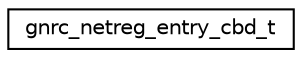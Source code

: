 digraph "Graphical Class Hierarchy"
{
 // LATEX_PDF_SIZE
  edge [fontname="Helvetica",fontsize="10",labelfontname="Helvetica",labelfontsize="10"];
  node [fontname="Helvetica",fontsize="10",shape=record];
  rankdir="LR";
  Node0 [label="gnrc_netreg_entry_cbd_t",height=0.2,width=0.4,color="black", fillcolor="white", style="filled",URL="$structgnrc__netreg__entry__cbd__t.html",tooltip="Callback + Context descriptor."];
}
